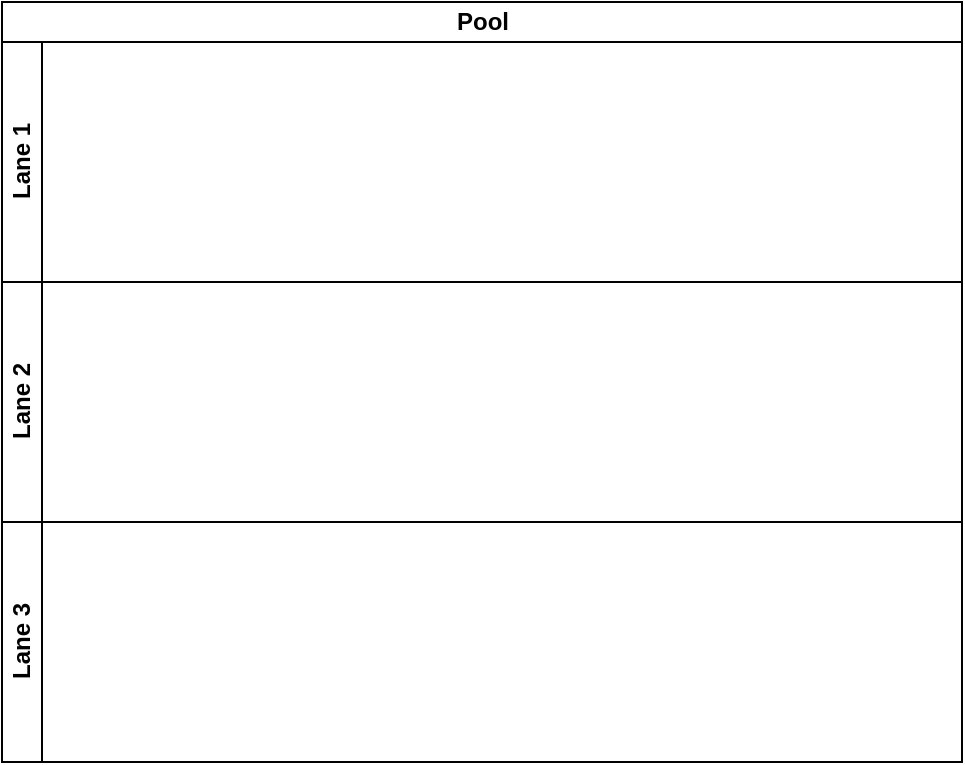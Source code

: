 <mxfile version="14.6.13" type="device"><diagram id="tTNnQsd6PI_egvbfyU5k" name="Seite-1"><mxGraphModel dx="895" dy="952" grid="1" gridSize="10" guides="1" tooltips="1" connect="1" arrows="1" fold="1" page="1" pageScale="1" pageWidth="827" pageHeight="1169" math="0" shadow="0"><root><mxCell id="0"/><mxCell id="1" parent="0"/><mxCell id="38z7dp5HT8xXfgqu0V2m-75" value="Pool" style="swimlane;html=1;childLayout=stackLayout;resizeParent=1;resizeParentMax=0;horizontal=1;startSize=20;horizontalStack=0;" vertex="1" parent="1"><mxGeometry x="40" y="40" width="480" height="380" as="geometry"/></mxCell><mxCell id="38z7dp5HT8xXfgqu0V2m-76" value="Lane 1" style="swimlane;html=1;startSize=20;horizontal=0;" vertex="1" parent="38z7dp5HT8xXfgqu0V2m-75"><mxGeometry y="20" width="480" height="120" as="geometry"/></mxCell><mxCell id="38z7dp5HT8xXfgqu0V2m-77" value="Lane 2" style="swimlane;html=1;startSize=20;horizontal=0;" vertex="1" parent="38z7dp5HT8xXfgqu0V2m-75"><mxGeometry y="140" width="480" height="120" as="geometry"/></mxCell><mxCell id="38z7dp5HT8xXfgqu0V2m-78" value="Lane 3" style="swimlane;html=1;startSize=20;horizontal=0;" vertex="1" parent="38z7dp5HT8xXfgqu0V2m-75"><mxGeometry y="260" width="480" height="120" as="geometry"/></mxCell></root></mxGraphModel></diagram></mxfile>